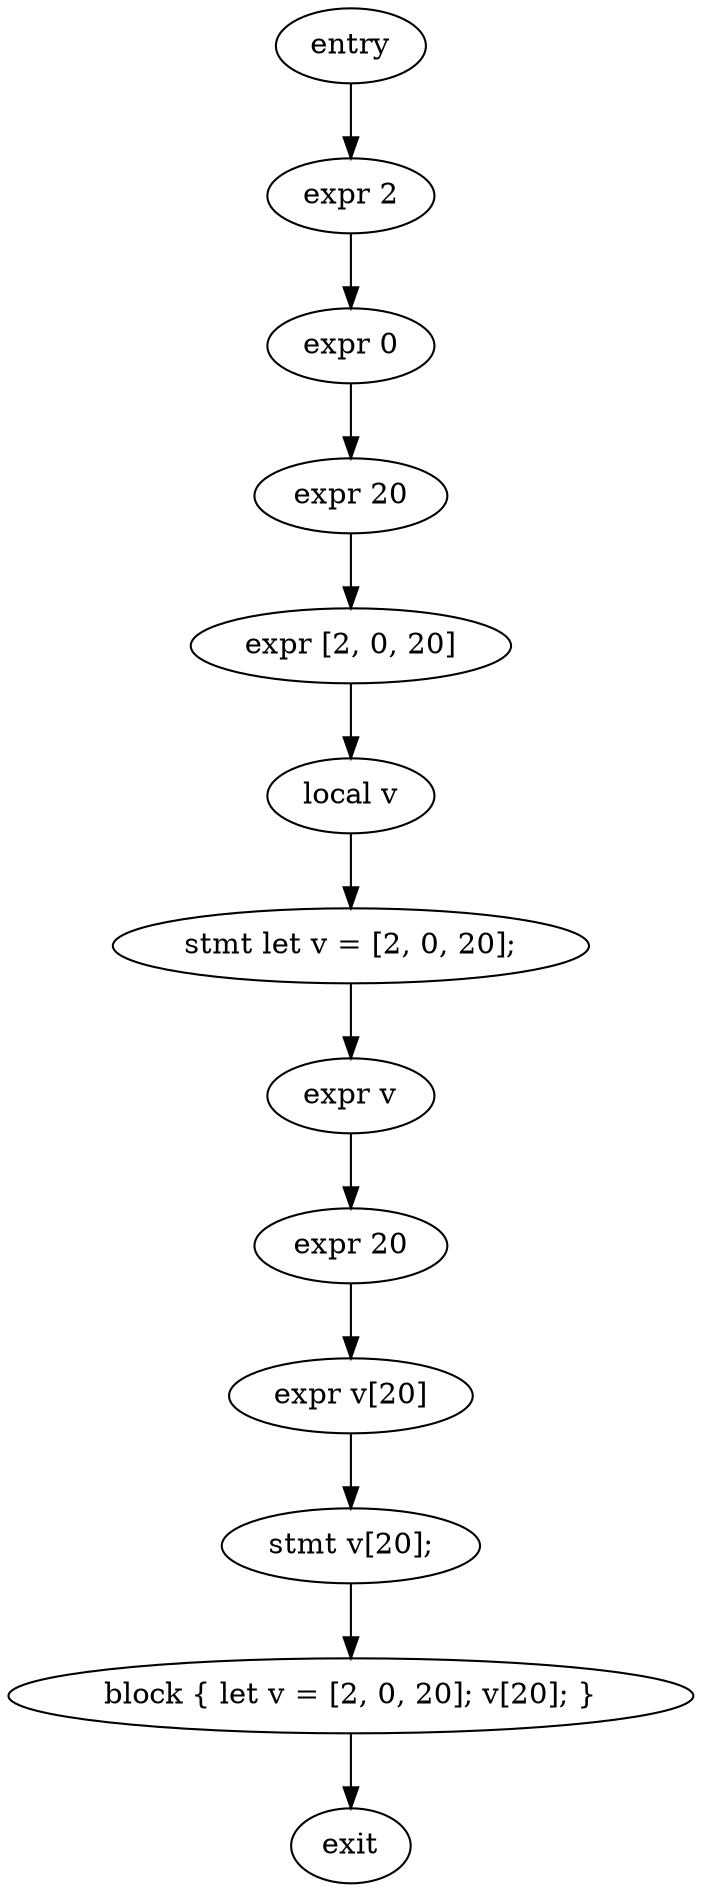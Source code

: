digraph block {
    N0[label="entry"];
    N1[label="exit"];
    N2[label="expr 2"];
    N3[label="expr 0"];
    N4[label="expr 20"];
    N5[label="expr [2, 0, 20]"];
    N6[label="local v"];
    N7[label="stmt let v = [2, 0, 20];"];
    N8[label="expr v"];
    N9[label="expr 20"];
    N10[label="expr v[20]"];
    N11[label="stmt v[20];"];
    N12[label="block { let v = [2, 0, 20]; v[20]; }"];
    N0 -> N2;
    N2 -> N3;
    N3 -> N4;
    N4 -> N5;
    N5 -> N6;
    N6 -> N7;
    N7 -> N8;
    N8 -> N9;
    N9 -> N10;
    N10 -> N11;
    N11 -> N12;
    N12 -> N1;
}
